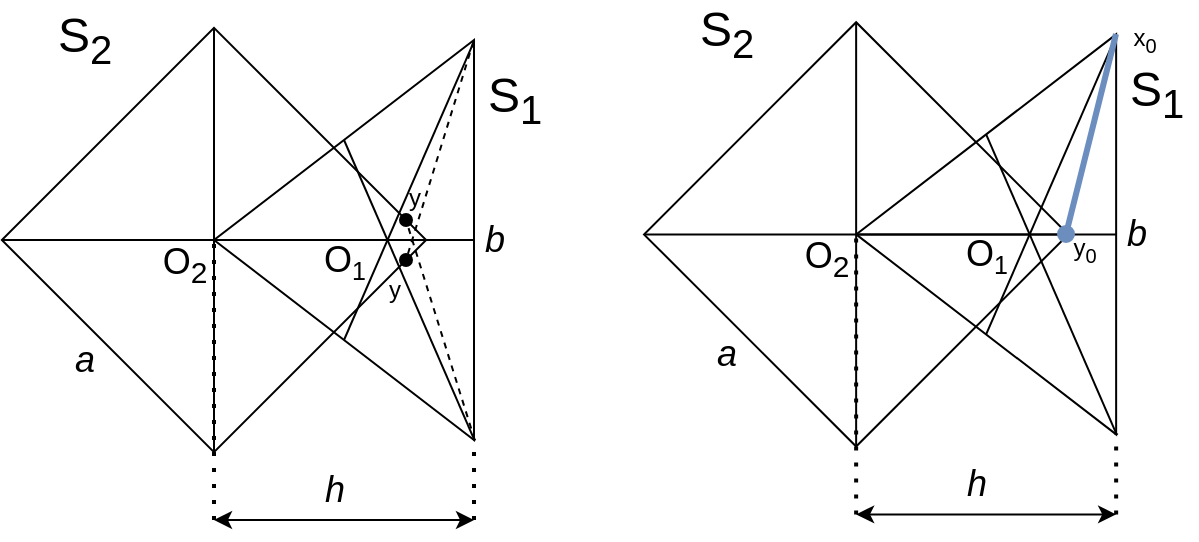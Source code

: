 <mxfile version="16.5.1" type="device"><diagram id="qv9TY1VByeUpzpkWJU1L" name="Page-1"><mxGraphModel dx="1695" dy="1355" grid="1" gridSize="10" guides="1" tooltips="1" connect="1" arrows="1" fold="1" page="1" pageScale="1" pageWidth="850" pageHeight="1100" math="0" shadow="0"><root><mxCell id="0"/><mxCell id="1" parent="0"/><mxCell id="fLAzOb7ICsIZiFqXCffe-2" value="" style="whiteSpace=wrap;html=1;aspect=fixed;fillColor=none;rotation=45;" parent="1" vertex="1"><mxGeometry x="170" y="205" width="150" height="150" as="geometry"/></mxCell><mxCell id="fLAzOb7ICsIZiFqXCffe-4" value="" style="triangle;whiteSpace=wrap;html=1;fillColor=none;rotation=-180;" parent="1" vertex="1"><mxGeometry x="245" y="180" width="130" height="200" as="geometry"/></mxCell><mxCell id="fLAzOb7ICsIZiFqXCffe-5" value="" style="endArrow=none;html=1;rounded=0;exitX=1;exitY=0.5;exitDx=0;exitDy=0;entryX=0;entryY=0.5;entryDx=0;entryDy=0;" parent="1" source="fLAzOb7ICsIZiFqXCffe-4" target="fLAzOb7ICsIZiFqXCffe-4" edge="1"><mxGeometry width="50" height="50" relative="1" as="geometry"><mxPoint x="400" y="360" as="sourcePoint"/><mxPoint x="450" y="310" as="targetPoint"/></mxGeometry></mxCell><mxCell id="fLAzOb7ICsIZiFqXCffe-6" value="" style="endArrow=none;html=1;rounded=0;entryX=0.5;entryY=1;entryDx=0;entryDy=0;exitX=-0.003;exitY=-0.002;exitDx=0;exitDy=0;exitPerimeter=0;" parent="1" source="fLAzOb7ICsIZiFqXCffe-4" target="fLAzOb7ICsIZiFqXCffe-4" edge="1"><mxGeometry width="50" height="50" relative="1" as="geometry"><mxPoint x="390" y="480" as="sourcePoint"/><mxPoint x="440" y="430" as="targetPoint"/></mxGeometry></mxCell><mxCell id="fLAzOb7ICsIZiFqXCffe-7" value="" style="endArrow=none;html=1;rounded=0;exitX=0.5;exitY=0;exitDx=0;exitDy=0;entryX=-0.001;entryY=0.998;entryDx=0;entryDy=0;entryPerimeter=0;" parent="1" source="fLAzOb7ICsIZiFqXCffe-4" target="fLAzOb7ICsIZiFqXCffe-4" edge="1"><mxGeometry width="50" height="50" relative="1" as="geometry"><mxPoint x="460" y="320" as="sourcePoint"/><mxPoint x="510" y="270" as="targetPoint"/></mxGeometry></mxCell><mxCell id="fLAzOb7ICsIZiFqXCffe-8" value="" style="endArrow=none;html=1;rounded=0;exitX=0;exitY=1;exitDx=0;exitDy=0;entryX=1;entryY=0;entryDx=0;entryDy=0;" parent="1" source="fLAzOb7ICsIZiFqXCffe-2" target="fLAzOb7ICsIZiFqXCffe-2" edge="1"><mxGeometry width="50" height="50" relative="1" as="geometry"><mxPoint x="290" y="330" as="sourcePoint"/><mxPoint x="340" y="280" as="targetPoint"/></mxGeometry></mxCell><mxCell id="fLAzOb7ICsIZiFqXCffe-9" value="" style="endArrow=none;html=1;rounded=0;exitX=0;exitY=0;exitDx=0;exitDy=0;entryX=1;entryY=1;entryDx=0;entryDy=0;" parent="1" source="fLAzOb7ICsIZiFqXCffe-2" target="fLAzOb7ICsIZiFqXCffe-2" edge="1"><mxGeometry width="50" height="50" relative="1" as="geometry"><mxPoint x="150" y="270" as="sourcePoint"/><mxPoint x="200" y="220" as="targetPoint"/></mxGeometry></mxCell><mxCell id="fLAzOb7ICsIZiFqXCffe-10" value="&lt;span style=&quot;font-size: 24px&quot;&gt;S&lt;sub&gt;2&lt;/sub&gt;&lt;/span&gt;" style="text;html=1;align=center;verticalAlign=middle;resizable=0;points=[];autosize=1;strokeColor=none;fillColor=none;" parent="1" vertex="1"><mxGeometry x="160" y="165" width="40" height="30" as="geometry"/></mxCell><mxCell id="fLAzOb7ICsIZiFqXCffe-11" value="&lt;span style=&quot;font-size: 24px&quot;&gt;S&lt;sub&gt;1&lt;/sub&gt;&lt;/span&gt;" style="text;html=1;align=center;verticalAlign=middle;resizable=0;points=[];autosize=1;strokeColor=none;fillColor=none;" parent="1" vertex="1"><mxGeometry x="375" y="195" width="40" height="30" as="geometry"/></mxCell><mxCell id="fLAzOb7ICsIZiFqXCffe-12" value="&lt;font style=&quot;font-size: 18px&quot;&gt;O&lt;sub&gt;2&lt;/sub&gt;&lt;/font&gt;" style="text;html=1;align=center;verticalAlign=middle;resizable=0;points=[];autosize=1;strokeColor=none;fillColor=none;fontSize=24;" parent="1" vertex="1"><mxGeometry x="210" y="270" width="40" height="40" as="geometry"/></mxCell><mxCell id="fLAzOb7ICsIZiFqXCffe-13" value="&lt;font style=&quot;font-size: 18px&quot;&gt;O&lt;/font&gt;&lt;font style=&quot;font-size: 15px&quot;&gt;&lt;sub&gt;1&lt;/sub&gt;&lt;/font&gt;" style="text;html=1;align=center;verticalAlign=middle;resizable=0;points=[];autosize=1;strokeColor=none;fillColor=none;fontSize=24;" parent="1" vertex="1"><mxGeometry x="290" y="268" width="40" height="40" as="geometry"/></mxCell><mxCell id="fLAzOb7ICsIZiFqXCffe-14" value="&lt;i&gt;a&lt;/i&gt;" style="text;html=1;align=center;verticalAlign=middle;resizable=0;points=[];autosize=1;strokeColor=none;fillColor=none;fontSize=18;" parent="1" vertex="1"><mxGeometry x="165" y="325" width="30" height="30" as="geometry"/></mxCell><mxCell id="fLAzOb7ICsIZiFqXCffe-15" value="&lt;i&gt;b&lt;/i&gt;" style="text;html=1;align=center;verticalAlign=middle;resizable=0;points=[];autosize=1;strokeColor=none;fillColor=none;fontSize=18;" parent="1" vertex="1"><mxGeometry x="370" y="265" width="30" height="30" as="geometry"/></mxCell><mxCell id="fLAzOb7ICsIZiFqXCffe-16" value="" style="endArrow=none;dashed=1;html=1;dashPattern=1 3;strokeWidth=2;rounded=0;fontSize=18;entryX=1;entryY=0.5;entryDx=0;entryDy=0;" parent="1" target="fLAzOb7ICsIZiFqXCffe-4" edge="1"><mxGeometry width="50" height="50" relative="1" as="geometry"><mxPoint x="245" y="420" as="sourcePoint"/><mxPoint x="370" y="390" as="targetPoint"/></mxGeometry></mxCell><mxCell id="fLAzOb7ICsIZiFqXCffe-17" value="" style="endArrow=none;dashed=1;html=1;dashPattern=1 3;strokeWidth=2;rounded=0;fontSize=18;entryX=0;entryY=0.002;entryDx=0;entryDy=0;entryPerimeter=0;" parent="1" target="fLAzOb7ICsIZiFqXCffe-4" edge="1"><mxGeometry width="50" height="50" relative="1" as="geometry"><mxPoint x="375" y="420" as="sourcePoint"/><mxPoint x="444.84" y="290" as="targetPoint"/></mxGeometry></mxCell><mxCell id="fLAzOb7ICsIZiFqXCffe-18" value="" style="endArrow=classic;startArrow=classic;html=1;rounded=0;fontSize=18;" parent="1" edge="1"><mxGeometry width="50" height="50" relative="1" as="geometry"><mxPoint x="245" y="420" as="sourcePoint"/><mxPoint x="375" y="420" as="targetPoint"/></mxGeometry></mxCell><mxCell id="fLAzOb7ICsIZiFqXCffe-19" value="&lt;i&gt;h&lt;/i&gt;" style="text;html=1;align=center;verticalAlign=middle;resizable=0;points=[];autosize=1;strokeColor=none;fillColor=none;fontSize=18;" parent="1" vertex="1"><mxGeometry x="290" y="390" width="30" height="30" as="geometry"/></mxCell><mxCell id="JCRkDc2r0Nz_v9IFTzto-1" value="" style="endArrow=oval;html=1;rounded=0;startArrow=none;startFill=0;endFill=1;dashed=1;exitX=0.002;exitY=0.996;exitDx=0;exitDy=0;exitPerimeter=0;" parent="1" source="fLAzOb7ICsIZiFqXCffe-4" edge="1"><mxGeometry width="50" height="50" relative="1" as="geometry"><mxPoint x="330" y="179" as="sourcePoint"/><mxPoint x="341" y="290" as="targetPoint"/></mxGeometry></mxCell><mxCell id="JCRkDc2r0Nz_v9IFTzto-5" value="y" style="text;html=1;align=center;verticalAlign=middle;resizable=0;points=[];autosize=1;strokeColor=none;fillColor=none;" parent="1" vertex="1"><mxGeometry x="335" y="249" width="20" height="20" as="geometry"/></mxCell><mxCell id="JCRkDc2r0Nz_v9IFTzto-6" value="y" style="text;html=1;align=center;verticalAlign=middle;resizable=0;points=[];autosize=1;strokeColor=none;fillColor=none;" parent="1" vertex="1"><mxGeometry x="325" y="295" width="20" height="20" as="geometry"/></mxCell><mxCell id="0BjypTX3ZzEK_8nLHt3Z-44" value="" style="endArrow=oval;html=1;rounded=0;startArrow=none;startFill=0;endFill=1;dashed=1;exitX=-0.003;exitY=0;exitDx=0;exitDy=0;exitPerimeter=0;" parent="1" source="fLAzOb7ICsIZiFqXCffe-4" edge="1"><mxGeometry width="50" height="50" relative="1" as="geometry"><mxPoint x="439.74" y="190.8" as="sourcePoint"/><mxPoint x="341" y="270" as="targetPoint"/></mxGeometry></mxCell><mxCell id="tklIezepq33EHEWEKFav-1" value="" style="whiteSpace=wrap;html=1;aspect=fixed;fillColor=none;rotation=45;" vertex="1" parent="1"><mxGeometry x="491.07" y="202.19" width="150" height="150" as="geometry"/></mxCell><mxCell id="tklIezepq33EHEWEKFav-3" value="" style="endArrow=none;html=1;rounded=0;exitX=1;exitY=0.5;exitDx=0;exitDy=0;entryX=0;entryY=0.5;entryDx=0;entryDy=0;" edge="1" parent="1" source="tklIezepq33EHEWEKFav-2" target="tklIezepq33EHEWEKFav-2"><mxGeometry width="50" height="50" relative="1" as="geometry"><mxPoint x="721.07" y="357.19" as="sourcePoint"/><mxPoint x="771.07" y="307.19" as="targetPoint"/></mxGeometry></mxCell><mxCell id="tklIezepq33EHEWEKFav-4" value="" style="endArrow=none;html=1;rounded=0;entryX=0.5;entryY=1;entryDx=0;entryDy=0;exitX=-0.003;exitY=-0.002;exitDx=0;exitDy=0;exitPerimeter=0;" edge="1" parent="1" source="tklIezepq33EHEWEKFav-2" target="tklIezepq33EHEWEKFav-2"><mxGeometry width="50" height="50" relative="1" as="geometry"><mxPoint x="711.07" y="477.19" as="sourcePoint"/><mxPoint x="761.07" y="427.19" as="targetPoint"/></mxGeometry></mxCell><mxCell id="tklIezepq33EHEWEKFav-5" value="" style="endArrow=none;html=1;rounded=0;exitX=0.5;exitY=0;exitDx=0;exitDy=0;entryX=-0.001;entryY=0.998;entryDx=0;entryDy=0;entryPerimeter=0;" edge="1" parent="1" source="tklIezepq33EHEWEKFav-2" target="tklIezepq33EHEWEKFav-2"><mxGeometry width="50" height="50" relative="1" as="geometry"><mxPoint x="781.07" y="317.19" as="sourcePoint"/><mxPoint x="831.07" y="267.19" as="targetPoint"/></mxGeometry></mxCell><mxCell id="tklIezepq33EHEWEKFav-6" value="" style="endArrow=none;html=1;rounded=0;exitX=0;exitY=1;exitDx=0;exitDy=0;entryX=1;entryY=0;entryDx=0;entryDy=0;" edge="1" parent="1" source="tklIezepq33EHEWEKFav-1" target="tklIezepq33EHEWEKFav-1"><mxGeometry width="50" height="50" relative="1" as="geometry"><mxPoint x="611.07" y="327.19" as="sourcePoint"/><mxPoint x="661.07" y="277.19" as="targetPoint"/></mxGeometry></mxCell><mxCell id="tklIezepq33EHEWEKFav-7" value="" style="endArrow=none;html=1;rounded=0;exitX=0;exitY=0;exitDx=0;exitDy=0;entryX=1;entryY=1;entryDx=0;entryDy=0;" edge="1" parent="1" source="tklIezepq33EHEWEKFav-1" target="tklIezepq33EHEWEKFav-1"><mxGeometry width="50" height="50" relative="1" as="geometry"><mxPoint x="471.07" y="267.19" as="sourcePoint"/><mxPoint x="521.07" y="217.19" as="targetPoint"/></mxGeometry></mxCell><mxCell id="tklIezepq33EHEWEKFav-8" value="&lt;span style=&quot;font-size: 24px&quot;&gt;S&lt;sub&gt;2&lt;/sub&gt;&lt;/span&gt;" style="text;html=1;align=center;verticalAlign=middle;resizable=0;points=[];autosize=1;strokeColor=none;fillColor=none;" vertex="1" parent="1"><mxGeometry x="481.07" y="162.19" width="40" height="30" as="geometry"/></mxCell><mxCell id="tklIezepq33EHEWEKFav-9" value="&lt;span style=&quot;font-size: 24px&quot;&gt;S&lt;sub&gt;1&lt;/sub&gt;&lt;/span&gt;" style="text;html=1;align=center;verticalAlign=middle;resizable=0;points=[];autosize=1;strokeColor=none;fillColor=none;" vertex="1" parent="1"><mxGeometry x="696.07" y="192.19" width="40" height="30" as="geometry"/></mxCell><mxCell id="tklIezepq33EHEWEKFav-10" value="&lt;font style=&quot;font-size: 18px&quot;&gt;O&lt;sub&gt;2&lt;/sub&gt;&lt;/font&gt;" style="text;html=1;align=center;verticalAlign=middle;resizable=0;points=[];autosize=1;strokeColor=none;fillColor=none;fontSize=24;" vertex="1" parent="1"><mxGeometry x="531.07" y="267.19" width="40" height="40" as="geometry"/></mxCell><mxCell id="tklIezepq33EHEWEKFav-11" value="&lt;font style=&quot;font-size: 18px&quot;&gt;O&lt;/font&gt;&lt;font style=&quot;font-size: 15px&quot;&gt;&lt;sub&gt;1&lt;/sub&gt;&lt;/font&gt;" style="text;html=1;align=center;verticalAlign=middle;resizable=0;points=[];autosize=1;strokeColor=none;fillColor=none;fontSize=24;" vertex="1" parent="1"><mxGeometry x="611.07" y="265.19" width="40" height="40" as="geometry"/></mxCell><mxCell id="tklIezepq33EHEWEKFav-12" value="&lt;i&gt;a&lt;/i&gt;" style="text;html=1;align=center;verticalAlign=middle;resizable=0;points=[];autosize=1;strokeColor=none;fillColor=none;fontSize=18;" vertex="1" parent="1"><mxGeometry x="486.07" y="322.19" width="30" height="30" as="geometry"/></mxCell><mxCell id="tklIezepq33EHEWEKFav-13" value="&lt;i&gt;b&lt;/i&gt;" style="text;html=1;align=center;verticalAlign=middle;resizable=0;points=[];autosize=1;strokeColor=none;fillColor=none;fontSize=18;" vertex="1" parent="1"><mxGeometry x="691.07" y="262.19" width="30" height="30" as="geometry"/></mxCell><mxCell id="tklIezepq33EHEWEKFav-14" value="" style="endArrow=none;dashed=1;html=1;dashPattern=1 3;strokeWidth=2;rounded=0;fontSize=18;entryX=1;entryY=0.5;entryDx=0;entryDy=0;" edge="1" parent="1" target="tklIezepq33EHEWEKFav-2"><mxGeometry width="50" height="50" relative="1" as="geometry"><mxPoint x="566.07" y="417.19" as="sourcePoint"/><mxPoint x="691.07" y="387.19" as="targetPoint"/></mxGeometry></mxCell><mxCell id="tklIezepq33EHEWEKFav-15" value="" style="endArrow=none;dashed=1;html=1;dashPattern=1 3;strokeWidth=2;rounded=0;fontSize=18;entryX=0;entryY=0.002;entryDx=0;entryDy=0;entryPerimeter=0;" edge="1" parent="1" target="tklIezepq33EHEWEKFav-2"><mxGeometry width="50" height="50" relative="1" as="geometry"><mxPoint x="696.07" y="417.19" as="sourcePoint"/><mxPoint x="765.91" y="287.19" as="targetPoint"/></mxGeometry></mxCell><mxCell id="tklIezepq33EHEWEKFav-16" value="" style="endArrow=classic;startArrow=classic;html=1;rounded=0;fontSize=18;" edge="1" parent="1"><mxGeometry width="50" height="50" relative="1" as="geometry"><mxPoint x="566.07" y="417.19" as="sourcePoint"/><mxPoint x="696.07" y="417.19" as="targetPoint"/></mxGeometry></mxCell><mxCell id="tklIezepq33EHEWEKFav-17" value="&lt;i&gt;h&lt;/i&gt;" style="text;html=1;align=center;verticalAlign=middle;resizable=0;points=[];autosize=1;strokeColor=none;fillColor=none;fontSize=18;" vertex="1" parent="1"><mxGeometry x="611.07" y="387.19" width="30" height="30" as="geometry"/></mxCell><mxCell id="tklIezepq33EHEWEKFav-2" value="" style="triangle;whiteSpace=wrap;html=1;fillColor=none;rotation=-180;" vertex="1" parent="1"><mxGeometry x="566.07" y="177.19" width="130" height="200" as="geometry"/></mxCell><mxCell id="0BjypTX3ZzEK_8nLHt3Z-43" value="" style="endArrow=oval;html=1;rounded=0;startArrow=none;startFill=0;endFill=1;fillColor=#dae8fc;strokeColor=#6c8ebf;strokeWidth=3;" parent="1" edge="1"><mxGeometry width="50" height="50" relative="1" as="geometry"><mxPoint x="696" y="177" as="sourcePoint"/><mxPoint x="671" y="277" as="targetPoint"/></mxGeometry></mxCell><mxCell id="tklIezepq33EHEWEKFav-22" value="x&lt;sub&gt;0&lt;br&gt;&lt;/sub&gt;" style="text;html=1;align=center;verticalAlign=middle;resizable=0;points=[];autosize=1;strokeColor=none;fillColor=none;" vertex="1" parent="1"><mxGeometry x="695" y="170" width="30" height="20" as="geometry"/></mxCell><mxCell id="tklIezepq33EHEWEKFav-23" value="y&lt;sub&gt;0&lt;br&gt;&lt;/sub&gt;" style="text;html=1;align=center;verticalAlign=middle;resizable=0;points=[];autosize=1;strokeColor=none;fillColor=none;" vertex="1" parent="1"><mxGeometry x="665" y="275.19" width="30" height="20" as="geometry"/></mxCell></root></mxGraphModel></diagram></mxfile>